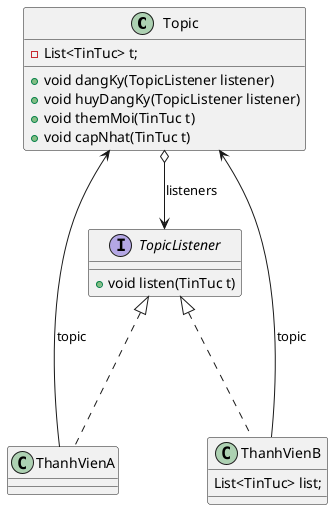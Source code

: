 @startuml
'https://plantuml.com/class-diagram

class Topic{
    -List<TinTuc> t;
    +void dangKy(TopicListener listener)
    +void huyDangKy(TopicListener listener)
    +void themMoi(TinTuc t)
    + void capNhat(TinTuc t)
}
interface TopicListener{
    + void listen(TinTuc t)
}
class ThanhVienA
class ThanhVienB{
    List<TinTuc> list;
}
TopicListener<|... ThanhVienA
TopicListener<|... ThanhVienB
Topic o--> TopicListener:listeners
ThanhVienA-->Topic:topic
ThanhVienB-->Topic:topic

@enduml